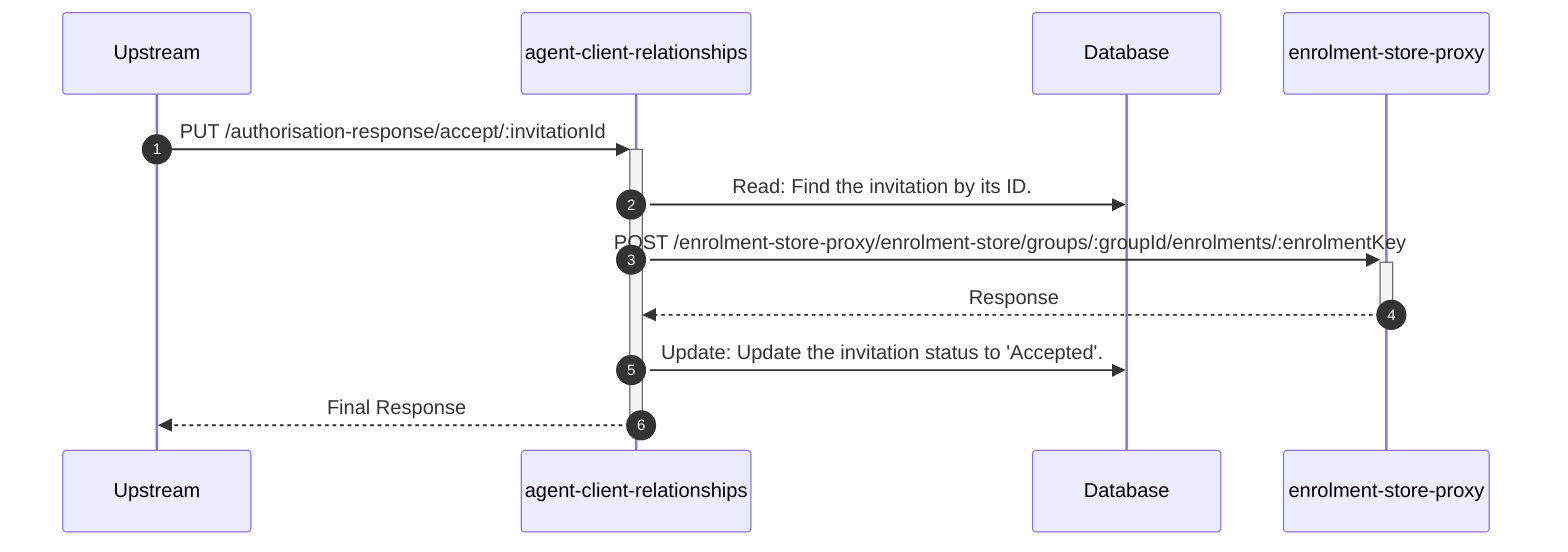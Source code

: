 sequenceDiagram
    autonumber
    participant Upstream
    participant agent-client-relationships
    participant Database
    participant enrolment-store-proxy

    Upstream->>+agent-client-relationships: PUT /authorisation-response/accept/:invitationId
    agent-client-relationships->>Database: Read: Find the invitation by its ID.
    agent-client-relationships->>+enrolment-store-proxy: POST /enrolment-store-proxy/enrolment-store/groups/:groupId/enrolments/:enrolmentKey
    enrolment-store-proxy-->>-agent-client-relationships: Response
    agent-client-relationships->>Database: Update: Update the invitation status to 'Accepted'.
    agent-client-relationships-->>-Upstream: Final Response